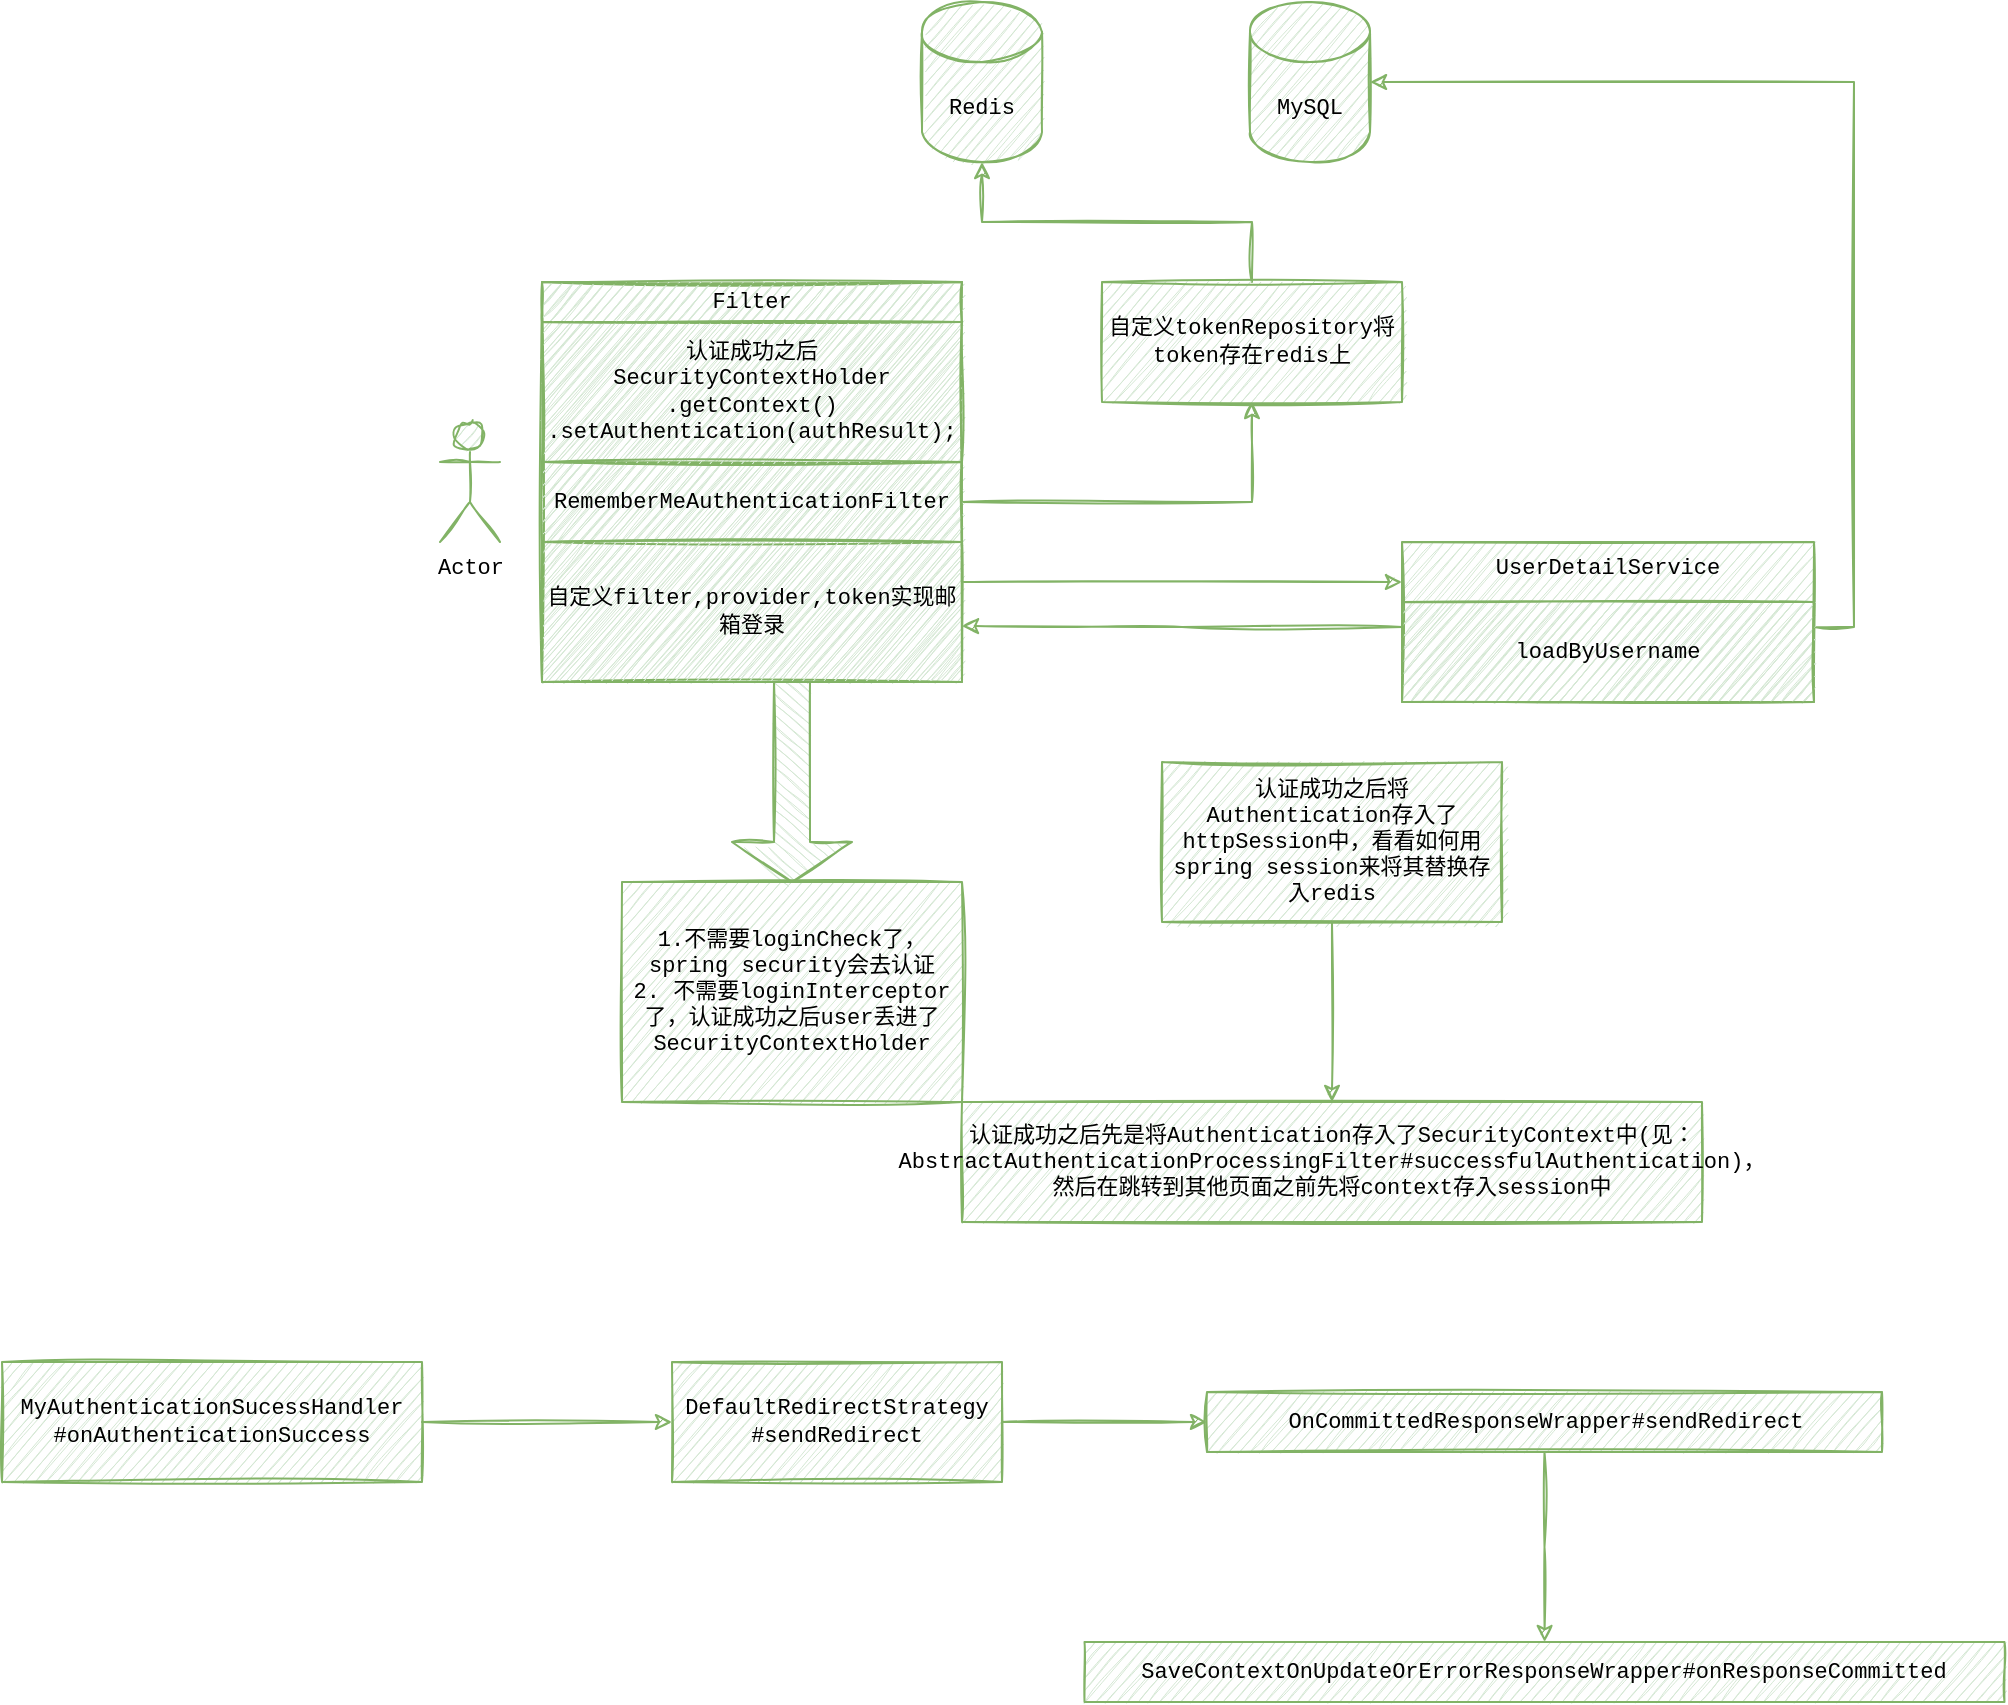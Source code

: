 <mxfile version="16.6.6" type="github">
  <diagram id="oOMJW94fes3ijXsylWP4" name="Page-1">
    <mxGraphModel dx="2239" dy="680" grid="1" gridSize="10" guides="1" tooltips="1" connect="1" arrows="1" fold="1" page="1" pageScale="1" pageWidth="827" pageHeight="1169" math="0" shadow="0">
      <root>
        <mxCell id="0" />
        <mxCell id="1" parent="0" />
        <mxCell id="hdqr0LksA3yy58Xh1c3z-1" value="Redis" style="shape=cylinder3;whiteSpace=wrap;html=1;boundedLbl=1;backgroundOutline=1;size=15;fillColor=#d5e8d4;strokeColor=#82b366;sketch=1;fontFamily=Courier New;fontSize=11;" vertex="1" parent="1">
          <mxGeometry x="250" y="30" width="60" height="80" as="geometry" />
        </mxCell>
        <mxCell id="hdqr0LksA3yy58Xh1c3z-2" value="MySQL" style="shape=cylinder3;whiteSpace=wrap;html=1;boundedLbl=1;backgroundOutline=1;size=15;fillColor=#d5e8d4;strokeColor=#82b366;sketch=1;fontFamily=Courier New;fontSize=11;" vertex="1" parent="1">
          <mxGeometry x="414" y="30" width="60" height="80" as="geometry" />
        </mxCell>
        <mxCell id="hdqr0LksA3yy58Xh1c3z-3" value="Actor" style="shape=umlActor;verticalLabelPosition=bottom;verticalAlign=top;html=1;outlineConnect=0;fillColor=#d5e8d4;strokeColor=#82b366;sketch=1;fontFamily=Courier New;fontSize=11;" vertex="1" parent="1">
          <mxGeometry x="9" y="240" width="30" height="60" as="geometry" />
        </mxCell>
        <mxCell id="hdqr0LksA3yy58Xh1c3z-12" style="edgeStyle=orthogonalEdgeStyle;rounded=0;orthogonalLoop=1;jettySize=auto;html=1;exitX=1;exitY=0.75;exitDx=0;exitDy=0;entryX=0;entryY=0.25;entryDx=0;entryDy=0;fillColor=#d5e8d4;strokeColor=#82b366;sketch=1;fontFamily=Courier New;fontSize=11;" edge="1" parent="1" source="hdqr0LksA3yy58Xh1c3z-4" target="hdqr0LksA3yy58Xh1c3z-7">
          <mxGeometry relative="1" as="geometry" />
        </mxCell>
        <mxCell id="hdqr0LksA3yy58Xh1c3z-4" value="" style="rounded=0;whiteSpace=wrap;html=1;fillColor=#d5e8d4;strokeColor=#82b366;sketch=1;fontFamily=Courier New;fontSize=11;" vertex="1" parent="1">
          <mxGeometry x="60" y="170" width="210" height="200" as="geometry" />
        </mxCell>
        <mxCell id="hdqr0LksA3yy58Xh1c3z-5" value="" style="shape=singleArrow;direction=south;whiteSpace=wrap;html=1;fillColor=#d5e8d4;strokeColor=#82b366;sketch=1;fontFamily=Courier New;fontSize=11;" vertex="1" parent="1">
          <mxGeometry x="155" y="370" width="60" height="100" as="geometry" />
        </mxCell>
        <mxCell id="hdqr0LksA3yy58Xh1c3z-6" value="1.不需要loginCheck了，spring security会去认证&lt;br style=&quot;font-size: 11px;&quot;&gt;2. 不需要loginInterceptor了，认证成功之后user丢进了SecurityContextHolder" style="rounded=0;whiteSpace=wrap;html=1;fillColor=#d5e8d4;strokeColor=#82b366;sketch=1;fontFamily=Courier New;fontSize=11;" vertex="1" parent="1">
          <mxGeometry x="100" y="470" width="170" height="110" as="geometry" />
        </mxCell>
        <mxCell id="hdqr0LksA3yy58Xh1c3z-7" value="UserDetailService" style="rounded=0;whiteSpace=wrap;html=1;verticalAlign=top;fillColor=#d5e8d4;strokeColor=#82b366;sketch=1;fontFamily=Courier New;fontSize=11;" vertex="1" parent="1">
          <mxGeometry x="490" y="300" width="206" height="80" as="geometry" />
        </mxCell>
        <mxCell id="hdqr0LksA3yy58Xh1c3z-11" style="edgeStyle=orthogonalEdgeStyle;rounded=0;orthogonalLoop=1;jettySize=auto;html=1;exitX=1;exitY=0.25;exitDx=0;exitDy=0;entryX=1;entryY=0.5;entryDx=0;entryDy=0;entryPerimeter=0;fillColor=#d5e8d4;strokeColor=#82b366;sketch=1;fontFamily=Courier New;fontSize=11;" edge="1" parent="1" source="hdqr0LksA3yy58Xh1c3z-8" target="hdqr0LksA3yy58Xh1c3z-2">
          <mxGeometry relative="1" as="geometry" />
        </mxCell>
        <mxCell id="hdqr0LksA3yy58Xh1c3z-13" style="edgeStyle=orthogonalEdgeStyle;rounded=0;orthogonalLoop=1;jettySize=auto;html=1;exitX=0;exitY=0.25;exitDx=0;exitDy=0;entryX=1;entryY=0.86;entryDx=0;entryDy=0;entryPerimeter=0;fillColor=#d5e8d4;strokeColor=#82b366;sketch=1;fontFamily=Courier New;fontSize=11;" edge="1" parent="1" source="hdqr0LksA3yy58Xh1c3z-8" target="hdqr0LksA3yy58Xh1c3z-4">
          <mxGeometry relative="1" as="geometry" />
        </mxCell>
        <mxCell id="hdqr0LksA3yy58Xh1c3z-8" value="loadByUsername" style="rounded=0;whiteSpace=wrap;html=1;fillColor=#d5e8d4;strokeColor=#82b366;sketch=1;fontFamily=Courier New;fontSize=11;" vertex="1" parent="1">
          <mxGeometry x="490" y="330" width="206" height="50" as="geometry" />
        </mxCell>
        <mxCell id="hdqr0LksA3yy58Xh1c3z-10" style="rounded=0;orthogonalLoop=1;jettySize=auto;html=1;exitX=0.5;exitY=0;exitDx=0;exitDy=0;entryX=0.5;entryY=1;entryDx=0;entryDy=0;entryPerimeter=0;fillColor=#d5e8d4;strokeColor=#82b366;sketch=1;fontFamily=Courier New;edgeStyle=orthogonalEdgeStyle;fontSize=11;" edge="1" parent="1" source="hdqr0LksA3yy58Xh1c3z-9" target="hdqr0LksA3yy58Xh1c3z-1">
          <mxGeometry relative="1" as="geometry" />
        </mxCell>
        <mxCell id="hdqr0LksA3yy58Xh1c3z-9" value="自定义tokenRepository将token存在redis上" style="rounded=0;whiteSpace=wrap;html=1;fillColor=#d5e8d4;strokeColor=#82b366;sketch=1;fontFamily=Courier New;fontSize=11;" vertex="1" parent="1">
          <mxGeometry x="340" y="170" width="150" height="60" as="geometry" />
        </mxCell>
        <mxCell id="hdqr0LksA3yy58Xh1c3z-14" value="Filter" style="rounded=0;whiteSpace=wrap;html=1;fontFamily=Courier New;fillColor=#d5e8d4;strokeColor=#82b366;sketch=1;fontSize=11;" vertex="1" parent="1">
          <mxGeometry x="60" y="170" width="210" height="20" as="geometry" />
        </mxCell>
        <mxCell id="hdqr0LksA3yy58Xh1c3z-15" value="认证成功之后&lt;br style=&quot;font-size: 11px;&quot;&gt;&lt;span style=&quot;font-size: 11px;&quot;&gt;SecurityContextHolder&lt;/span&gt;&lt;br style=&quot;font-size: 11px;&quot;&gt;&lt;span style=&quot;font-size: 11px;&quot;&gt;.getContext()&lt;/span&gt;&lt;br style=&quot;font-size: 11px;&quot;&gt;&lt;span style=&quot;font-size: 11px;&quot;&gt;.setAuthentication(authResult);&lt;/span&gt;" style="rounded=0;whiteSpace=wrap;html=1;fontFamily=Courier New;fillColor=#d5e8d4;strokeColor=#82b366;sketch=1;fontSize=11;" vertex="1" parent="1">
          <mxGeometry x="60" y="190" width="210" height="70" as="geometry" />
        </mxCell>
        <mxCell id="hdqr0LksA3yy58Xh1c3z-17" style="edgeStyle=orthogonalEdgeStyle;rounded=0;sketch=1;orthogonalLoop=1;jettySize=auto;html=1;exitX=1;exitY=0.5;exitDx=0;exitDy=0;entryX=0.5;entryY=1;entryDx=0;entryDy=0;fontFamily=Courier New;fillColor=#d5e8d4;strokeColor=#82b366;fontSize=11;" edge="1" parent="1" source="hdqr0LksA3yy58Xh1c3z-16" target="hdqr0LksA3yy58Xh1c3z-9">
          <mxGeometry relative="1" as="geometry" />
        </mxCell>
        <mxCell id="hdqr0LksA3yy58Xh1c3z-16" value="RememberMeAuthenticationFilter" style="rounded=0;whiteSpace=wrap;html=1;fontFamily=Courier New;fillColor=#d5e8d4;strokeColor=#82b366;sketch=1;fontSize=11;" vertex="1" parent="1">
          <mxGeometry x="60" y="260" width="210" height="40" as="geometry" />
        </mxCell>
        <mxCell id="hdqr0LksA3yy58Xh1c3z-19" value="自定义filter,provider,token实现邮箱登录" style="rounded=0;whiteSpace=wrap;html=1;fontFamily=Courier New;fillColor=#d5e8d4;strokeColor=#82b366;sketch=1;fontSize=11;" vertex="1" parent="1">
          <mxGeometry x="60" y="300" width="210" height="70" as="geometry" />
        </mxCell>
        <mxCell id="hdqr0LksA3yy58Xh1c3z-22" value="" style="edgeStyle=orthogonalEdgeStyle;rounded=0;sketch=1;orthogonalLoop=1;jettySize=auto;html=1;fontFamily=Courier New;fillColor=#d5e8d4;strokeColor=#82b366;fontSize=11;" edge="1" parent="1" source="hdqr0LksA3yy58Xh1c3z-20" target="hdqr0LksA3yy58Xh1c3z-21">
          <mxGeometry relative="1" as="geometry" />
        </mxCell>
        <mxCell id="hdqr0LksA3yy58Xh1c3z-20" value="认证成功之后将Authentication存入了httpSession中，看看如何用spring session来将其替换存入redis" style="rounded=0;whiteSpace=wrap;html=1;fontFamily=Courier New;fillColor=#d5e8d4;strokeColor=#82b366;sketch=1;fontSize=11;" vertex="1" parent="1">
          <mxGeometry x="370" y="410" width="170" height="80" as="geometry" />
        </mxCell>
        <mxCell id="hdqr0LksA3yy58Xh1c3z-21" value="认证成功之后先是将Authentication存入了SecurityContext中(见：AbstractAuthenticationProcessingFilter#successfulAuthentication)，然后在跳转到其他页面之前先将context存入session中" style="whiteSpace=wrap;html=1;fontFamily=Courier New;rounded=0;fillColor=#d5e8d4;strokeColor=#82b366;sketch=1;fontSize=11;" vertex="1" parent="1">
          <mxGeometry x="270" y="580" width="370" height="60" as="geometry" />
        </mxCell>
        <mxCell id="hdqr0LksA3yy58Xh1c3z-25" value="" style="edgeStyle=orthogonalEdgeStyle;rounded=0;sketch=1;orthogonalLoop=1;jettySize=auto;html=1;fontFamily=Courier New;fillColor=#d5e8d4;strokeColor=#82b366;fontSize=11;" edge="1" parent="1" source="hdqr0LksA3yy58Xh1c3z-23" target="hdqr0LksA3yy58Xh1c3z-24">
          <mxGeometry relative="1" as="geometry" />
        </mxCell>
        <mxCell id="hdqr0LksA3yy58Xh1c3z-23" value="MyAuthenticationSucessHandler&lt;br style=&quot;font-size: 11px;&quot;&gt;#onAuthenticationSuccess" style="rounded=0;whiteSpace=wrap;html=1;fontFamily=Courier New;fillColor=#d5e8d4;strokeColor=#82b366;sketch=1;fontSize=11;" vertex="1" parent="1">
          <mxGeometry x="-210" y="710" width="210" height="60" as="geometry" />
        </mxCell>
        <mxCell id="hdqr0LksA3yy58Xh1c3z-27" value="" style="edgeStyle=orthogonalEdgeStyle;rounded=0;sketch=1;orthogonalLoop=1;jettySize=auto;html=1;fontFamily=Courier New;fillColor=#d5e8d4;strokeColor=#82b366;fontSize=11;" edge="1" parent="1" source="hdqr0LksA3yy58Xh1c3z-24" target="hdqr0LksA3yy58Xh1c3z-26">
          <mxGeometry relative="1" as="geometry" />
        </mxCell>
        <mxCell id="hdqr0LksA3yy58Xh1c3z-24" value="DefaultRedirectStrategy&lt;br style=&quot;font-size: 11px;&quot;&gt;#sendRedirect" style="whiteSpace=wrap;html=1;fontFamily=Courier New;rounded=0;fillColor=#d5e8d4;strokeColor=#82b366;sketch=1;fontSize=11;" vertex="1" parent="1">
          <mxGeometry x="125" y="710" width="165" height="60" as="geometry" />
        </mxCell>
        <mxCell id="hdqr0LksA3yy58Xh1c3z-29" value="" style="edgeStyle=orthogonalEdgeStyle;rounded=0;sketch=1;orthogonalLoop=1;jettySize=auto;html=1;fontFamily=Courier New;fillColor=#d5e8d4;strokeColor=#82b366;fontSize=11;" edge="1" parent="1" source="hdqr0LksA3yy58Xh1c3z-26" target="hdqr0LksA3yy58Xh1c3z-28">
          <mxGeometry relative="1" as="geometry" />
        </mxCell>
        <mxCell id="hdqr0LksA3yy58Xh1c3z-26" value="OnCommittedResponseWrapper#sendRedirect" style="whiteSpace=wrap;html=1;fontFamily=Courier New;rounded=0;fillColor=#d5e8d4;strokeColor=#82b366;sketch=1;fontSize=11;" vertex="1" parent="1">
          <mxGeometry x="392.5" y="725" width="337.5" height="30" as="geometry" />
        </mxCell>
        <mxCell id="hdqr0LksA3yy58Xh1c3z-28" value="SaveContextOnUpdateOrErrorResponseWrapper#onResponseCommitted" style="whiteSpace=wrap;html=1;fontFamily=Courier New;rounded=0;fillColor=#d5e8d4;strokeColor=#82b366;sketch=1;fontSize=11;" vertex="1" parent="1">
          <mxGeometry x="331.25" y="850" width="460" height="30" as="geometry" />
        </mxCell>
      </root>
    </mxGraphModel>
  </diagram>
</mxfile>
